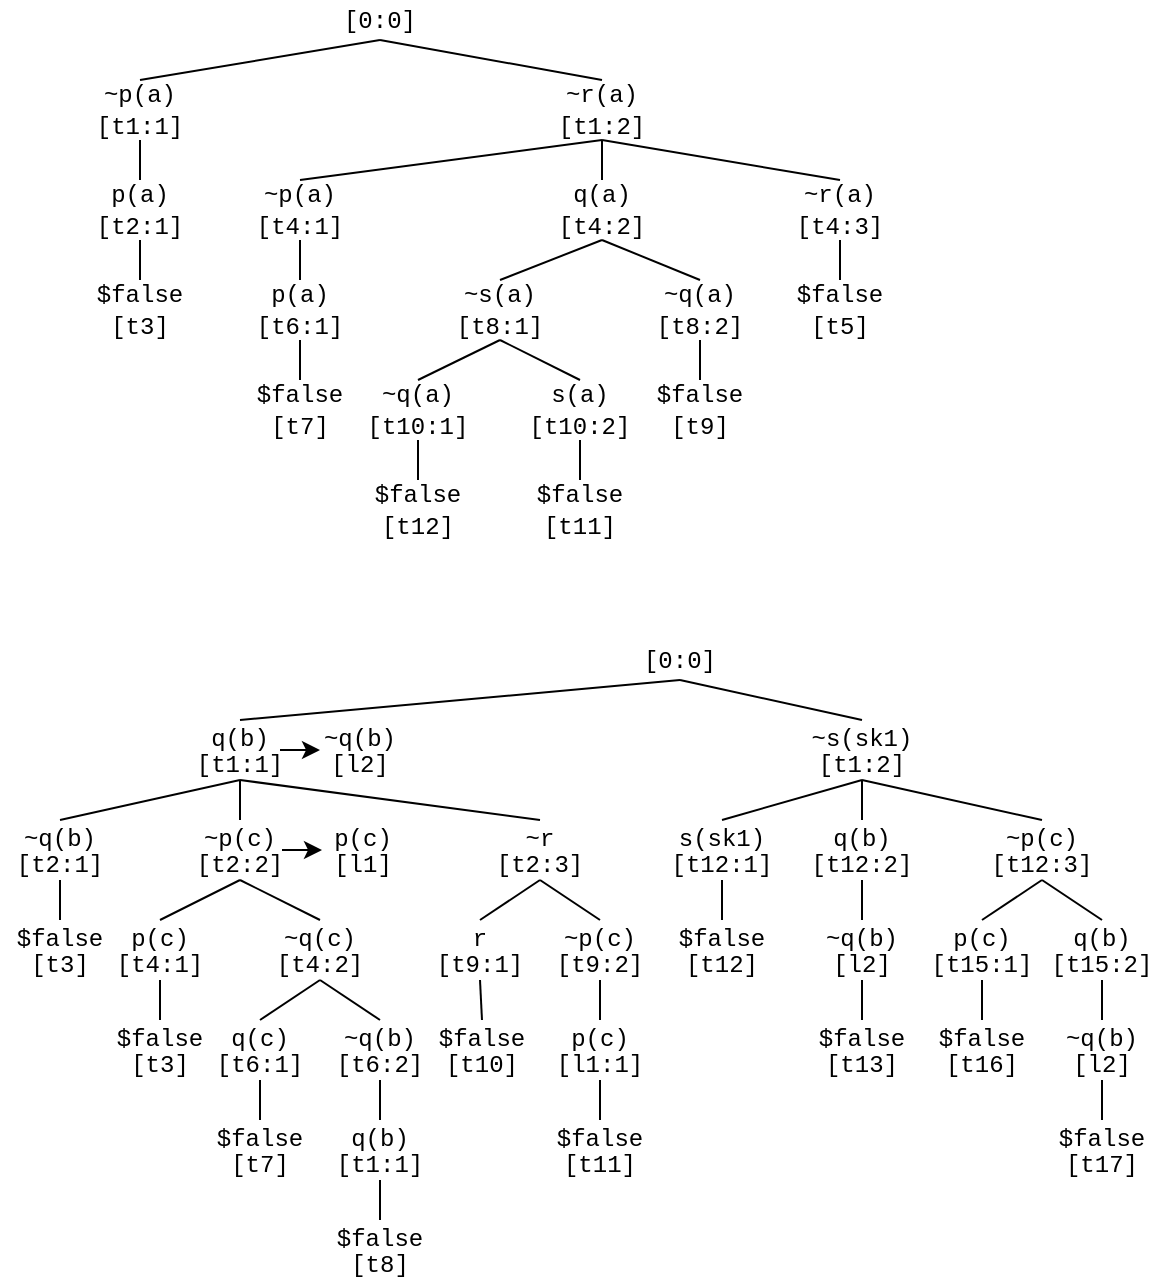 <mxfile version="27.0.2">
  <diagram name="Page-1" id="yqgs_W5QPoelq7Req3Q3">
    <mxGraphModel dx="615" dy="537" grid="1" gridSize="10" guides="1" tooltips="1" connect="1" arrows="1" fold="1" page="1" pageScale="1" pageWidth="850" pageHeight="1100" math="0" shadow="0">
      <root>
        <mxCell id="0" />
        <mxCell id="1" parent="0" />
        <mxCell id="D2OJPv8ee3uac_t6adjC-1" value="&lt;font face=&quot;Courier New&quot;&gt;~p(a)&lt;/font&gt;&lt;div&gt;&lt;span style=&quot;font-family: &amp;quot;Courier New&amp;quot;; background-color: transparent; color: light-dark(rgb(0, 0, 0), rgb(255, 255, 255));&quot;&gt;[t1:1]&lt;/span&gt;&lt;/div&gt;" style="text;strokeColor=none;align=center;fillColor=none;html=1;verticalAlign=middle;whiteSpace=wrap;rounded=0;" parent="1" vertex="1">
          <mxGeometry x="80" y="80" width="60" height="30" as="geometry" />
        </mxCell>
        <mxCell id="D2OJPv8ee3uac_t6adjC-2" value="&lt;font face=&quot;Courier New&quot;&gt;$false&lt;/font&gt;&lt;br&gt;&lt;div&gt;&lt;span style=&quot;font-family: &amp;quot;Courier New&amp;quot;; background-color: transparent; color: light-dark(rgb(0, 0, 0), rgb(255, 255, 255));&quot;&gt;[t3]&lt;/span&gt;&lt;/div&gt;" style="text;strokeColor=none;align=center;fillColor=none;html=1;verticalAlign=middle;whiteSpace=wrap;rounded=0;" parent="1" vertex="1">
          <mxGeometry x="80" y="180" width="60" height="30" as="geometry" />
        </mxCell>
        <mxCell id="D2OJPv8ee3uac_t6adjC-3" value="&lt;font face=&quot;Courier New&quot;&gt;~p(a)&lt;/font&gt;&lt;div&gt;&lt;span style=&quot;font-family: &amp;quot;Courier New&amp;quot;; background-color: transparent; color: light-dark(rgb(0, 0, 0), rgb(255, 255, 255));&quot;&gt;[t4:1]&lt;/span&gt;&lt;/div&gt;" style="text;strokeColor=none;align=center;fillColor=none;html=1;verticalAlign=middle;whiteSpace=wrap;rounded=0;" parent="1" vertex="1">
          <mxGeometry x="160" y="130" width="60" height="30" as="geometry" />
        </mxCell>
        <mxCell id="D2OJPv8ee3uac_t6adjC-4" value="&lt;font face=&quot;Courier New&quot;&gt;p(a)&lt;/font&gt;&lt;div&gt;&lt;span style=&quot;font-family: &amp;quot;Courier New&amp;quot;; background-color: transparent; color: light-dark(rgb(0, 0, 0), rgb(255, 255, 255));&quot;&gt;[t2:1]&lt;/span&gt;&lt;/div&gt;" style="text;strokeColor=none;align=center;fillColor=none;html=1;verticalAlign=middle;whiteSpace=wrap;rounded=0;" parent="1" vertex="1">
          <mxGeometry x="80" y="130" width="60" height="30" as="geometry" />
        </mxCell>
        <mxCell id="D2OJPv8ee3uac_t6adjC-8" value="" style="endArrow=none;html=1;rounded=0;entryX=0.5;entryY=1;entryDx=0;entryDy=0;exitX=0.5;exitY=0;exitDx=0;exitDy=0;" parent="1" source="D2OJPv8ee3uac_t6adjC-2" target="D2OJPv8ee3uac_t6adjC-4" edge="1">
          <mxGeometry width="50" height="50" relative="1" as="geometry">
            <mxPoint x="400" y="510" as="sourcePoint" />
            <mxPoint x="450" y="460" as="targetPoint" />
          </mxGeometry>
        </mxCell>
        <mxCell id="D2OJPv8ee3uac_t6adjC-9" value="" style="endArrow=none;html=1;rounded=0;entryX=0.5;entryY=1;entryDx=0;entryDy=0;" parent="1" source="D2OJPv8ee3uac_t6adjC-4" target="D2OJPv8ee3uac_t6adjC-1" edge="1">
          <mxGeometry width="50" height="50" relative="1" as="geometry">
            <mxPoint x="400" y="510" as="sourcePoint" />
            <mxPoint x="450" y="460" as="targetPoint" />
          </mxGeometry>
        </mxCell>
        <mxCell id="D2OJPv8ee3uac_t6adjC-10" value="&lt;font face=&quot;Courier New&quot;&gt;$false&lt;/font&gt;&lt;br&gt;&lt;div&gt;&lt;span style=&quot;font-family: &amp;quot;Courier New&amp;quot;; background-color: transparent; color: light-dark(rgb(0, 0, 0), rgb(255, 255, 255));&quot;&gt;[t7]&lt;/span&gt;&lt;/div&gt;" style="text;strokeColor=none;align=center;fillColor=none;html=1;verticalAlign=middle;whiteSpace=wrap;rounded=0;" parent="1" vertex="1">
          <mxGeometry x="160" y="230" width="60" height="30" as="geometry" />
        </mxCell>
        <mxCell id="D2OJPv8ee3uac_t6adjC-11" value="&lt;font face=&quot;Courier New&quot;&gt;p(a)&lt;/font&gt;&lt;div&gt;&lt;span style=&quot;font-family: &amp;quot;Courier New&amp;quot;; background-color: transparent; color: light-dark(rgb(0, 0, 0), rgb(255, 255, 255));&quot;&gt;[t6:1]&lt;/span&gt;&lt;/div&gt;" style="text;strokeColor=none;align=center;fillColor=none;html=1;verticalAlign=middle;whiteSpace=wrap;rounded=0;" parent="1" vertex="1">
          <mxGeometry x="160" y="180" width="60" height="30" as="geometry" />
        </mxCell>
        <mxCell id="D2OJPv8ee3uac_t6adjC-12" value="" style="endArrow=none;html=1;rounded=0;entryX=0.5;entryY=1;entryDx=0;entryDy=0;exitX=0.5;exitY=0;exitDx=0;exitDy=0;" parent="1" source="D2OJPv8ee3uac_t6adjC-10" target="D2OJPv8ee3uac_t6adjC-11" edge="1">
          <mxGeometry width="50" height="50" relative="1" as="geometry">
            <mxPoint x="480" y="560" as="sourcePoint" />
            <mxPoint x="530" y="510" as="targetPoint" />
          </mxGeometry>
        </mxCell>
        <mxCell id="D2OJPv8ee3uac_t6adjC-14" value="&lt;font face=&quot;Courier New&quot;&gt;$false&lt;/font&gt;&lt;br&gt;&lt;div&gt;&lt;span style=&quot;font-family: &amp;quot;Courier New&amp;quot;; background-color: transparent; color: light-dark(rgb(0, 0, 0), rgb(255, 255, 255));&quot;&gt;[t12]&lt;/span&gt;&lt;/div&gt;" style="text;strokeColor=none;align=center;fillColor=none;html=1;verticalAlign=middle;whiteSpace=wrap;rounded=0;" parent="1" vertex="1">
          <mxGeometry x="219" y="280" width="60" height="30" as="geometry" />
        </mxCell>
        <mxCell id="D2OJPv8ee3uac_t6adjC-15" value="&lt;font face=&quot;Courier New&quot;&gt;~q(a)&lt;/font&gt;&lt;div&gt;&lt;span style=&quot;font-family: &amp;quot;Courier New&amp;quot;; background-color: transparent; color: light-dark(rgb(0, 0, 0), rgb(255, 255, 255));&quot;&gt;[t10:1]&lt;/span&gt;&lt;/div&gt;" style="text;strokeColor=none;align=center;fillColor=none;html=1;verticalAlign=middle;whiteSpace=wrap;rounded=0;" parent="1" vertex="1">
          <mxGeometry x="219" y="230" width="60" height="30" as="geometry" />
        </mxCell>
        <mxCell id="D2OJPv8ee3uac_t6adjC-16" value="" style="endArrow=none;html=1;rounded=0;entryX=0.5;entryY=1;entryDx=0;entryDy=0;exitX=0.5;exitY=0;exitDx=0;exitDy=0;" parent="1" source="D2OJPv8ee3uac_t6adjC-14" target="D2OJPv8ee3uac_t6adjC-15" edge="1">
          <mxGeometry width="50" height="50" relative="1" as="geometry">
            <mxPoint x="540" y="610" as="sourcePoint" />
            <mxPoint x="590" y="560" as="targetPoint" />
          </mxGeometry>
        </mxCell>
        <mxCell id="D2OJPv8ee3uac_t6adjC-18" value="&lt;font face=&quot;Courier New&quot;&gt;~s(a)&lt;/font&gt;&lt;div&gt;&lt;span style=&quot;font-family: &amp;quot;Courier New&amp;quot;; background-color: transparent; color: light-dark(rgb(0, 0, 0), rgb(255, 255, 255));&quot;&gt;[t8:1]&lt;/span&gt;&lt;/div&gt;" style="text;strokeColor=none;align=center;fillColor=none;html=1;verticalAlign=middle;whiteSpace=wrap;rounded=0;" parent="1" vertex="1">
          <mxGeometry x="260" y="180" width="60" height="30" as="geometry" />
        </mxCell>
        <mxCell id="D2OJPv8ee3uac_t6adjC-19" value="&lt;font face=&quot;Courier New&quot;&gt;q(a)&lt;/font&gt;&lt;div&gt;&lt;span style=&quot;font-family: &amp;quot;Courier New&amp;quot;; background-color: transparent; color: light-dark(rgb(0, 0, 0), rgb(255, 255, 255));&quot;&gt;[t4:2]&lt;/span&gt;&lt;/div&gt;" style="text;strokeColor=none;align=center;fillColor=none;html=1;verticalAlign=middle;whiteSpace=wrap;rounded=0;" parent="1" vertex="1">
          <mxGeometry x="311" y="130" width="60" height="30" as="geometry" />
        </mxCell>
        <mxCell id="D2OJPv8ee3uac_t6adjC-20" value="&lt;font face=&quot;Courier New&quot;&gt;~q(a)&lt;/font&gt;&lt;div&gt;&lt;span style=&quot;font-family: &amp;quot;Courier New&amp;quot;; background-color: transparent; color: light-dark(rgb(0, 0, 0), rgb(255, 255, 255));&quot;&gt;[t8:2]&lt;/span&gt;&lt;/div&gt;" style="text;strokeColor=none;align=center;fillColor=none;html=1;verticalAlign=middle;whiteSpace=wrap;rounded=0;" parent="1" vertex="1">
          <mxGeometry x="360" y="180" width="60" height="30" as="geometry" />
        </mxCell>
        <mxCell id="D2OJPv8ee3uac_t6adjC-21" value="" style="endArrow=none;html=1;rounded=0;entryX=0.5;entryY=1;entryDx=0;entryDy=0;" parent="1" source="D2OJPv8ee3uac_t6adjC-11" target="D2OJPv8ee3uac_t6adjC-3" edge="1">
          <mxGeometry width="50" height="50" relative="1" as="geometry">
            <mxPoint x="380" y="470" as="sourcePoint" />
            <mxPoint x="430" y="420" as="targetPoint" />
          </mxGeometry>
        </mxCell>
        <mxCell id="D2OJPv8ee3uac_t6adjC-22" value="" style="endArrow=none;html=1;rounded=0;exitX=0.5;exitY=0;exitDx=0;exitDy=0;entryX=0.5;entryY=1;entryDx=0;entryDy=0;" parent="1" source="D2OJPv8ee3uac_t6adjC-15" target="D2OJPv8ee3uac_t6adjC-18" edge="1">
          <mxGeometry width="50" height="50" relative="1" as="geometry">
            <mxPoint x="340" y="470" as="sourcePoint" />
            <mxPoint x="390" y="420" as="targetPoint" />
          </mxGeometry>
        </mxCell>
        <mxCell id="D2OJPv8ee3uac_t6adjC-24" value="" style="endArrow=none;html=1;rounded=0;entryX=0.5;entryY=1;entryDx=0;entryDy=0;exitX=0.5;exitY=0;exitDx=0;exitDy=0;" parent="1" source="D2OJPv8ee3uac_t6adjC-25" target="D2OJPv8ee3uac_t6adjC-18" edge="1">
          <mxGeometry width="50" height="50" relative="1" as="geometry">
            <mxPoint x="340" y="470" as="sourcePoint" />
            <mxPoint x="390" y="420" as="targetPoint" />
          </mxGeometry>
        </mxCell>
        <mxCell id="D2OJPv8ee3uac_t6adjC-25" value="&lt;font face=&quot;Courier New&quot;&gt;s(a)&lt;/font&gt;&lt;div&gt;&lt;span style=&quot;font-family: &amp;quot;Courier New&amp;quot;; background-color: transparent; color: light-dark(rgb(0, 0, 0), rgb(255, 255, 255));&quot;&gt;[t10:2]&lt;/span&gt;&lt;/div&gt;" style="text;strokeColor=none;align=center;fillColor=none;html=1;verticalAlign=middle;whiteSpace=wrap;rounded=0;" parent="1" vertex="1">
          <mxGeometry x="300" y="230" width="60" height="30" as="geometry" />
        </mxCell>
        <mxCell id="D2OJPv8ee3uac_t6adjC-32" value="&lt;font face=&quot;Courier New&quot;&gt;$false&lt;/font&gt;&lt;br&gt;&lt;div&gt;&lt;span style=&quot;font-family: &amp;quot;Courier New&amp;quot;; background-color: transparent; color: light-dark(rgb(0, 0, 0), rgb(255, 255, 255));&quot;&gt;[t11]&lt;/span&gt;&lt;/div&gt;" style="text;strokeColor=none;align=center;fillColor=none;html=1;verticalAlign=middle;whiteSpace=wrap;rounded=0;" parent="1" vertex="1">
          <mxGeometry x="300" y="280" width="60" height="30" as="geometry" />
        </mxCell>
        <mxCell id="D2OJPv8ee3uac_t6adjC-33" value="" style="endArrow=none;html=1;rounded=0;entryX=0.5;entryY=1;entryDx=0;entryDy=0;exitX=0.5;exitY=0;exitDx=0;exitDy=0;" parent="1" source="D2OJPv8ee3uac_t6adjC-32" edge="1">
          <mxGeometry width="50" height="50" relative="1" as="geometry">
            <mxPoint x="621" y="610" as="sourcePoint" />
            <mxPoint x="330" y="260" as="targetPoint" />
          </mxGeometry>
        </mxCell>
        <mxCell id="D2OJPv8ee3uac_t6adjC-34" value="" style="endArrow=none;html=1;rounded=0;entryX=0.5;entryY=1;entryDx=0;entryDy=0;exitX=0.5;exitY=0;exitDx=0;exitDy=0;" parent="1" source="D2OJPv8ee3uac_t6adjC-18" target="D2OJPv8ee3uac_t6adjC-19" edge="1">
          <mxGeometry width="50" height="50" relative="1" as="geometry">
            <mxPoint x="351" y="470" as="sourcePoint" />
            <mxPoint x="401" y="420" as="targetPoint" />
          </mxGeometry>
        </mxCell>
        <mxCell id="D2OJPv8ee3uac_t6adjC-35" value="" style="endArrow=none;html=1;rounded=0;exitX=0.5;exitY=0;exitDx=0;exitDy=0;" parent="1" source="D2OJPv8ee3uac_t6adjC-20" edge="1">
          <mxGeometry width="50" height="50" relative="1" as="geometry">
            <mxPoint x="351" y="470" as="sourcePoint" />
            <mxPoint x="341" y="160" as="targetPoint" />
          </mxGeometry>
        </mxCell>
        <mxCell id="D2OJPv8ee3uac_t6adjC-36" value="&lt;font face=&quot;Courier New&quot;&gt;~r(a)&lt;/font&gt;&lt;div&gt;&lt;span style=&quot;font-family: &amp;quot;Courier New&amp;quot;; background-color: transparent; color: light-dark(rgb(0, 0, 0), rgb(255, 255, 255));&quot;&gt;[t1:2]&lt;/span&gt;&lt;/div&gt;" style="text;strokeColor=none;align=center;fillColor=none;html=1;verticalAlign=middle;whiteSpace=wrap;rounded=0;" parent="1" vertex="1">
          <mxGeometry x="311" y="80" width="60" height="30" as="geometry" />
        </mxCell>
        <mxCell id="D2OJPv8ee3uac_t6adjC-37" value="" style="endArrow=none;html=1;rounded=0;entryX=0.5;entryY=1;entryDx=0;entryDy=0;exitX=0.5;exitY=0;exitDx=0;exitDy=0;" parent="1" source="D2OJPv8ee3uac_t6adjC-3" target="D2OJPv8ee3uac_t6adjC-36" edge="1">
          <mxGeometry width="50" height="50" relative="1" as="geometry">
            <mxPoint x="400" y="310" as="sourcePoint" />
            <mxPoint x="450" y="260" as="targetPoint" />
          </mxGeometry>
        </mxCell>
        <mxCell id="D2OJPv8ee3uac_t6adjC-38" value="" style="endArrow=none;html=1;rounded=0;entryX=0.5;entryY=1;entryDx=0;entryDy=0;" parent="1" source="D2OJPv8ee3uac_t6adjC-19" target="D2OJPv8ee3uac_t6adjC-36" edge="1">
          <mxGeometry width="50" height="50" relative="1" as="geometry">
            <mxPoint x="390" y="310" as="sourcePoint" />
            <mxPoint x="440" y="260" as="targetPoint" />
          </mxGeometry>
        </mxCell>
        <mxCell id="D2OJPv8ee3uac_t6adjC-39" value="&lt;font face=&quot;Courier New&quot;&gt;~r(a)&lt;/font&gt;&lt;div&gt;&lt;span style=&quot;font-family: &amp;quot;Courier New&amp;quot;; background-color: transparent; color: light-dark(rgb(0, 0, 0), rgb(255, 255, 255));&quot;&gt;[t4:3]&lt;/span&gt;&lt;/div&gt;" style="text;strokeColor=none;align=center;fillColor=none;html=1;verticalAlign=middle;whiteSpace=wrap;rounded=0;" parent="1" vertex="1">
          <mxGeometry x="430" y="130" width="60" height="30" as="geometry" />
        </mxCell>
        <mxCell id="D2OJPv8ee3uac_t6adjC-40" value="&lt;font face=&quot;Courier New&quot;&gt;$false&lt;/font&gt;&lt;br&gt;&lt;div&gt;&lt;span style=&quot;font-family: &amp;quot;Courier New&amp;quot;; background-color: transparent; color: light-dark(rgb(0, 0, 0), rgb(255, 255, 255));&quot;&gt;[t5]&lt;/span&gt;&lt;/div&gt;" style="text;strokeColor=none;align=center;fillColor=none;html=1;verticalAlign=middle;whiteSpace=wrap;rounded=0;" parent="1" vertex="1">
          <mxGeometry x="430" y="180" width="60" height="30" as="geometry" />
        </mxCell>
        <mxCell id="D2OJPv8ee3uac_t6adjC-41" value="" style="endArrow=none;html=1;rounded=0;entryX=0.5;entryY=1;entryDx=0;entryDy=0;exitX=0.5;exitY=0;exitDx=0;exitDy=0;" parent="1" source="D2OJPv8ee3uac_t6adjC-40" edge="1">
          <mxGeometry width="50" height="50" relative="1" as="geometry">
            <mxPoint x="751" y="510" as="sourcePoint" />
            <mxPoint x="460" y="160" as="targetPoint" />
          </mxGeometry>
        </mxCell>
        <mxCell id="D2OJPv8ee3uac_t6adjC-42" value="" style="endArrow=none;html=1;rounded=0;entryX=0.5;entryY=1;entryDx=0;entryDy=0;exitX=0.5;exitY=0;exitDx=0;exitDy=0;" parent="1" source="D2OJPv8ee3uac_t6adjC-39" target="D2OJPv8ee3uac_t6adjC-36" edge="1">
          <mxGeometry width="50" height="50" relative="1" as="geometry">
            <mxPoint x="460" y="120" as="sourcePoint" />
            <mxPoint x="440" y="260" as="targetPoint" />
          </mxGeometry>
        </mxCell>
        <mxCell id="D2OJPv8ee3uac_t6adjC-44" value="&lt;span style=&quot;background-color: transparent; color: light-dark(rgb(0, 0, 0), rgb(255, 255, 255)); font-family: &amp;quot;Courier New&amp;quot;;&quot;&gt;[0:0]&lt;/span&gt;" style="text;strokeColor=none;align=center;fillColor=none;html=1;verticalAlign=middle;whiteSpace=wrap;rounded=0;" parent="1" vertex="1">
          <mxGeometry x="200" y="40" width="60" height="20" as="geometry" />
        </mxCell>
        <mxCell id="D2OJPv8ee3uac_t6adjC-45" value="" style="endArrow=none;html=1;rounded=0;entryX=0.5;entryY=1;entryDx=0;entryDy=0;exitX=0.5;exitY=0;exitDx=0;exitDy=0;" parent="1" source="D2OJPv8ee3uac_t6adjC-36" target="D2OJPv8ee3uac_t6adjC-44" edge="1">
          <mxGeometry width="50" height="50" relative="1" as="geometry">
            <mxPoint x="400" y="310" as="sourcePoint" />
            <mxPoint x="450" y="260" as="targetPoint" />
          </mxGeometry>
        </mxCell>
        <mxCell id="D2OJPv8ee3uac_t6adjC-46" value="" style="endArrow=none;html=1;rounded=0;exitX=0.5;exitY=0;exitDx=0;exitDy=0;entryX=0.5;entryY=1;entryDx=0;entryDy=0;" parent="1" source="D2OJPv8ee3uac_t6adjC-1" target="D2OJPv8ee3uac_t6adjC-44" edge="1">
          <mxGeometry width="50" height="50" relative="1" as="geometry">
            <mxPoint x="400" y="310" as="sourcePoint" />
            <mxPoint x="220" y="80" as="targetPoint" />
          </mxGeometry>
        </mxCell>
        <mxCell id="QW8QzI5UQnwRoMwFTmDs-1" value="&lt;font face=&quot;Courier New&quot;&gt;$false&lt;/font&gt;&lt;br&gt;&lt;div&gt;&lt;span style=&quot;font-family: &amp;quot;Courier New&amp;quot;; background-color: transparent; color: light-dark(rgb(0, 0, 0), rgb(255, 255, 255));&quot;&gt;[t9]&lt;/span&gt;&lt;/div&gt;" style="text;strokeColor=none;align=center;fillColor=none;html=1;verticalAlign=middle;whiteSpace=wrap;rounded=0;" parent="1" vertex="1">
          <mxGeometry x="360" y="230" width="60" height="30" as="geometry" />
        </mxCell>
        <mxCell id="QW8QzI5UQnwRoMwFTmDs-2" value="" style="endArrow=none;html=1;rounded=0;entryX=0.5;entryY=1;entryDx=0;entryDy=0;exitX=0.5;exitY=0;exitDx=0;exitDy=0;" parent="1" source="QW8QzI5UQnwRoMwFTmDs-1" edge="1">
          <mxGeometry width="50" height="50" relative="1" as="geometry">
            <mxPoint x="681" y="560" as="sourcePoint" />
            <mxPoint x="390" y="210" as="targetPoint" />
          </mxGeometry>
        </mxCell>
        <mxCell id="_AobSJzkWbKVCBCX7303-1" value="&lt;span style=&quot;background-color: transparent; color: light-dark(rgb(0, 0, 0), rgb(255, 255, 255)); font-family: &amp;quot;Courier New&amp;quot;;&quot;&gt;[0:0]&lt;/span&gt;" style="text;strokeColor=none;align=center;fillColor=none;html=1;verticalAlign=middle;whiteSpace=wrap;rounded=0;" vertex="1" parent="1">
          <mxGeometry x="350" y="360" width="60" height="20" as="geometry" />
        </mxCell>
        <mxCell id="_AobSJzkWbKVCBCX7303-2" value="" style="endArrow=none;html=1;rounded=0;entryX=0.5;entryY=1;entryDx=0;entryDy=0;exitX=0.5;exitY=0;exitDx=0;exitDy=0;" edge="1" parent="1" target="_AobSJzkWbKVCBCX7303-1" source="_AobSJzkWbKVCBCX7303-39">
          <mxGeometry width="50" height="50" relative="1" as="geometry">
            <mxPoint x="482" y="400" as="sourcePoint" />
            <mxPoint x="371" y="380" as="targetPoint" />
          </mxGeometry>
        </mxCell>
        <mxCell id="_AobSJzkWbKVCBCX7303-3" value="" style="endArrow=none;html=1;rounded=0;exitX=0.5;exitY=0;exitDx=0;exitDy=0;entryX=0.5;entryY=1;entryDx=0;entryDy=0;" edge="1" parent="1" target="_AobSJzkWbKVCBCX7303-1" source="_AobSJzkWbKVCBCX7303-4">
          <mxGeometry width="50" height="50" relative="1" as="geometry">
            <mxPoint x="260" y="400" as="sourcePoint" />
            <mxPoint x="370" y="400" as="targetPoint" />
          </mxGeometry>
        </mxCell>
        <mxCell id="_AobSJzkWbKVCBCX7303-4" value="&lt;div style=&quot;line-height: 100%;&quot;&gt;&lt;font face=&quot;Courier New&quot;&gt;q(b)&lt;/font&gt;&lt;div&gt;&lt;div&gt;&lt;span style=&quot;font-family: &amp;quot;Courier New&amp;quot;; background-color: transparent; color: light-dark(rgb(0, 0, 0), rgb(255, 255, 255));&quot;&gt;[t1:1]&lt;/span&gt;&lt;/div&gt;&lt;/div&gt;&lt;/div&gt;" style="text;strokeColor=none;align=center;fillColor=none;html=1;verticalAlign=middle;whiteSpace=wrap;rounded=0;" vertex="1" parent="1">
          <mxGeometry x="130" y="400" width="60" height="30" as="geometry" />
        </mxCell>
        <mxCell id="_AobSJzkWbKVCBCX7303-5" value="&lt;div style=&quot;line-height: 100%;&quot;&gt;&lt;font face=&quot;Courier New&quot;&gt;$false&lt;/font&gt;&lt;br&gt;&lt;div&gt;&lt;span style=&quot;font-family: &amp;quot;Courier New&amp;quot;; background-color: transparent; color: light-dark(rgb(0, 0, 0), rgb(255, 255, 255));&quot;&gt;[t3]&lt;/span&gt;&lt;/div&gt;&lt;/div&gt;" style="text;strokeColor=none;align=center;fillColor=none;html=1;verticalAlign=middle;whiteSpace=wrap;rounded=0;" vertex="1" parent="1">
          <mxGeometry x="40" y="500" width="60" height="30" as="geometry" />
        </mxCell>
        <mxCell id="_AobSJzkWbKVCBCX7303-6" value="&lt;div style=&quot;line-height: 100%;&quot;&gt;&lt;font face=&quot;Courier New&quot;&gt;~q(b)&lt;/font&gt;&lt;br&gt;&lt;div&gt;&lt;span style=&quot;font-family: &amp;quot;Courier New&amp;quot;; background-color: transparent; color: light-dark(rgb(0, 0, 0), rgb(255, 255, 255));&quot;&gt;[t2:1]&lt;/span&gt;&lt;/div&gt;&lt;/div&gt;" style="text;strokeColor=none;align=center;fillColor=none;html=1;verticalAlign=middle;whiteSpace=wrap;rounded=0;" vertex="1" parent="1">
          <mxGeometry x="40" y="450" width="60" height="30" as="geometry" />
        </mxCell>
        <mxCell id="_AobSJzkWbKVCBCX7303-7" value="" style="endArrow=none;html=1;rounded=0;entryX=0.5;entryY=1;entryDx=0;entryDy=0;exitX=0.5;exitY=0;exitDx=0;exitDy=0;" edge="1" parent="1" source="_AobSJzkWbKVCBCX7303-5" target="_AobSJzkWbKVCBCX7303-6">
          <mxGeometry width="50" height="50" relative="1" as="geometry">
            <mxPoint x="360" y="830" as="sourcePoint" />
            <mxPoint x="410" y="780" as="targetPoint" />
          </mxGeometry>
        </mxCell>
        <mxCell id="_AobSJzkWbKVCBCX7303-8" value="" style="endArrow=none;html=1;rounded=0;entryX=0.5;entryY=1;entryDx=0;entryDy=0;exitX=0.5;exitY=0;exitDx=0;exitDy=0;" edge="1" parent="1" source="_AobSJzkWbKVCBCX7303-6" target="_AobSJzkWbKVCBCX7303-4">
          <mxGeometry width="50" height="50" relative="1" as="geometry">
            <mxPoint x="360" y="830" as="sourcePoint" />
            <mxPoint x="410" y="780" as="targetPoint" />
          </mxGeometry>
        </mxCell>
        <mxCell id="_AobSJzkWbKVCBCX7303-9" value="&lt;div style=&quot;line-height: 100%;&quot;&gt;&lt;font face=&quot;Courier New&quot;&gt;~p(c)&lt;/font&gt;&lt;br&gt;&lt;div&gt;&lt;span style=&quot;font-family: &amp;quot;Courier New&amp;quot;; background-color: transparent; color: light-dark(rgb(0, 0, 0), rgb(255, 255, 255));&quot;&gt;[t2:2]&lt;/span&gt;&lt;/div&gt;&lt;/div&gt;" style="text;strokeColor=none;align=center;fillColor=none;html=1;verticalAlign=middle;whiteSpace=wrap;rounded=0;" vertex="1" parent="1">
          <mxGeometry x="130" y="450" width="60" height="30" as="geometry" />
        </mxCell>
        <mxCell id="_AobSJzkWbKVCBCX7303-10" value="" style="endArrow=none;html=1;rounded=0;entryX=0.5;entryY=1;entryDx=0;entryDy=0;exitX=0.5;exitY=0;exitDx=0;exitDy=0;" edge="1" parent="1" source="_AobSJzkWbKVCBCX7303-9" target="_AobSJzkWbKVCBCX7303-4">
          <mxGeometry width="50" height="50" relative="1" as="geometry">
            <mxPoint x="400" y="470" as="sourcePoint" />
            <mxPoint x="450" y="420" as="targetPoint" />
          </mxGeometry>
        </mxCell>
        <mxCell id="_AobSJzkWbKVCBCX7303-11" value="&lt;div style=&quot;line-height: 100%;&quot;&gt;&lt;div&gt;&lt;span style=&quot;font-family: &amp;quot;Courier New&amp;quot;; background-color: transparent; color: light-dark(rgb(0, 0, 0), rgb(255, 255, 255));&quot;&gt;p(c)&lt;/span&gt;&lt;/div&gt;&lt;div&gt;&lt;span style=&quot;font-family: &amp;quot;Courier New&amp;quot;; background-color: transparent; color: light-dark(rgb(0, 0, 0), rgb(255, 255, 255));&quot;&gt;[t4:1]&lt;/span&gt;&lt;/div&gt;&lt;/div&gt;" style="text;strokeColor=none;align=center;fillColor=none;html=1;verticalAlign=middle;whiteSpace=wrap;rounded=0;" vertex="1" parent="1">
          <mxGeometry x="90" y="500" width="60" height="30" as="geometry" />
        </mxCell>
        <mxCell id="_AobSJzkWbKVCBCX7303-12" value="&lt;div style=&quot;line-height: 100%;&quot;&gt;&lt;font face=&quot;Courier New&quot;&gt;$false&lt;/font&gt;&lt;br&gt;&lt;div&gt;&lt;span style=&quot;font-family: &amp;quot;Courier New&amp;quot;; background-color: transparent; color: light-dark(rgb(0, 0, 0), rgb(255, 255, 255));&quot;&gt;[t3]&lt;/span&gt;&lt;/div&gt;&lt;/div&gt;" style="text;strokeColor=none;align=center;fillColor=none;html=1;verticalAlign=middle;whiteSpace=wrap;rounded=0;" vertex="1" parent="1">
          <mxGeometry x="90" y="550" width="60" height="30" as="geometry" />
        </mxCell>
        <mxCell id="_AobSJzkWbKVCBCX7303-13" value="" style="endArrow=none;html=1;rounded=0;entryX=0.5;entryY=1;entryDx=0;entryDy=0;exitX=0.5;exitY=0;exitDx=0;exitDy=0;" edge="1" parent="1" source="_AobSJzkWbKVCBCX7303-12" target="_AobSJzkWbKVCBCX7303-11">
          <mxGeometry width="50" height="50" relative="1" as="geometry">
            <mxPoint x="410" y="880" as="sourcePoint" />
            <mxPoint x="120" y="530" as="targetPoint" />
          </mxGeometry>
        </mxCell>
        <mxCell id="_AobSJzkWbKVCBCX7303-14" value="" style="endArrow=none;html=1;rounded=0;exitX=0.5;exitY=0;exitDx=0;exitDy=0;entryX=0.5;entryY=1;entryDx=0;entryDy=0;" edge="1" parent="1" source="_AobSJzkWbKVCBCX7303-11" target="_AobSJzkWbKVCBCX7303-9">
          <mxGeometry width="50" height="50" relative="1" as="geometry">
            <mxPoint x="400" y="470" as="sourcePoint" />
            <mxPoint x="450" y="420" as="targetPoint" />
          </mxGeometry>
        </mxCell>
        <mxCell id="_AobSJzkWbKVCBCX7303-15" value="&lt;div style=&quot;line-height: 100%;&quot;&gt;&lt;font face=&quot;Courier New&quot;&gt;~q(c)&lt;/font&gt;&lt;br&gt;&lt;div&gt;&lt;span style=&quot;font-family: &amp;quot;Courier New&amp;quot;; background-color: transparent; color: light-dark(rgb(0, 0, 0), rgb(255, 255, 255));&quot;&gt;[t4:2]&lt;/span&gt;&lt;/div&gt;&lt;/div&gt;" style="text;strokeColor=none;align=center;fillColor=none;html=1;verticalAlign=middle;whiteSpace=wrap;rounded=0;" vertex="1" parent="1">
          <mxGeometry x="170" y="500" width="60" height="30" as="geometry" />
        </mxCell>
        <mxCell id="_AobSJzkWbKVCBCX7303-16" value="" style="endArrow=none;html=1;rounded=0;exitX=0.5;exitY=0;exitDx=0;exitDy=0;entryX=0.5;entryY=1;entryDx=0;entryDy=0;" edge="1" parent="1" source="_AobSJzkWbKVCBCX7303-15" target="_AobSJzkWbKVCBCX7303-9">
          <mxGeometry width="50" height="50" relative="1" as="geometry">
            <mxPoint x="400" y="470" as="sourcePoint" />
            <mxPoint x="450" y="420" as="targetPoint" />
          </mxGeometry>
        </mxCell>
        <mxCell id="_AobSJzkWbKVCBCX7303-17" value="&lt;div style=&quot;line-height: 100%;&quot;&gt;&lt;font face=&quot;Courier New&quot;&gt;q(c)&lt;/font&gt;&lt;br&gt;&lt;div&gt;&lt;span style=&quot;font-family: &amp;quot;Courier New&amp;quot;; background-color: transparent; color: light-dark(rgb(0, 0, 0), rgb(255, 255, 255));&quot;&gt;[t6:1]&lt;/span&gt;&lt;/div&gt;&lt;/div&gt;" style="text;strokeColor=none;align=center;fillColor=none;html=1;verticalAlign=middle;whiteSpace=wrap;rounded=0;" vertex="1" parent="1">
          <mxGeometry x="140" y="550" width="60" height="30" as="geometry" />
        </mxCell>
        <mxCell id="_AobSJzkWbKVCBCX7303-18" value="" style="endArrow=none;html=1;rounded=0;exitX=0.5;exitY=0;exitDx=0;exitDy=0;entryX=0.5;entryY=1;entryDx=0;entryDy=0;" edge="1" parent="1" source="_AobSJzkWbKVCBCX7303-17" target="_AobSJzkWbKVCBCX7303-15">
          <mxGeometry width="50" height="50" relative="1" as="geometry">
            <mxPoint x="160" y="550" as="sourcePoint" />
            <mxPoint x="420" y="420" as="targetPoint" />
          </mxGeometry>
        </mxCell>
        <mxCell id="_AobSJzkWbKVCBCX7303-20" value="" style="endArrow=none;html=1;rounded=0;entryX=0.5;entryY=1;entryDx=0;entryDy=0;exitX=0.5;exitY=0;exitDx=0;exitDy=0;" edge="1" parent="1" source="_AobSJzkWbKVCBCX7303-19" target="_AobSJzkWbKVCBCX7303-15">
          <mxGeometry width="50" height="50" relative="1" as="geometry">
            <mxPoint x="230" y="560" as="sourcePoint" />
            <mxPoint x="420" y="530" as="targetPoint" />
          </mxGeometry>
        </mxCell>
        <mxCell id="_AobSJzkWbKVCBCX7303-21" value="&lt;div style=&quot;line-height: 100%;&quot;&gt;&lt;font face=&quot;Courier New&quot;&gt;$false&lt;/font&gt;&lt;br&gt;&lt;div&gt;&lt;span style=&quot;font-family: &amp;quot;Courier New&amp;quot;; background-color: transparent; color: light-dark(rgb(0, 0, 0), rgb(255, 255, 255));&quot;&gt;[t7]&lt;/span&gt;&lt;/div&gt;&lt;/div&gt;" style="text;strokeColor=none;align=center;fillColor=none;html=1;verticalAlign=middle;whiteSpace=wrap;rounded=0;" vertex="1" parent="1">
          <mxGeometry x="140" y="600" width="60" height="30" as="geometry" />
        </mxCell>
        <mxCell id="_AobSJzkWbKVCBCX7303-22" value="" style="endArrow=none;html=1;rounded=0;exitX=0.5;exitY=1;exitDx=0;exitDy=0;entryX=0.5;entryY=0;entryDx=0;entryDy=0;" edge="1" parent="1" source="_AobSJzkWbKVCBCX7303-17" target="_AobSJzkWbKVCBCX7303-21">
          <mxGeometry width="50" height="50" relative="1" as="geometry">
            <mxPoint x="160" y="580" as="sourcePoint" />
            <mxPoint x="160" y="600" as="targetPoint" />
          </mxGeometry>
        </mxCell>
        <mxCell id="_AobSJzkWbKVCBCX7303-24" value="&lt;div style=&quot;line-height: 100%;&quot;&gt;&lt;font face=&quot;Courier New&quot;&gt;$false&lt;/font&gt;&lt;br&gt;&lt;div&gt;&lt;span style=&quot;font-family: &amp;quot;Courier New&amp;quot;; background-color: transparent; color: light-dark(rgb(0, 0, 0), rgb(255, 255, 255));&quot;&gt;[t8]&lt;/span&gt;&lt;/div&gt;&lt;/div&gt;" style="text;strokeColor=none;align=center;fillColor=none;html=1;verticalAlign=middle;whiteSpace=wrap;rounded=0;" vertex="1" parent="1">
          <mxGeometry x="200" y="650" width="60" height="30" as="geometry" />
        </mxCell>
        <mxCell id="_AobSJzkWbKVCBCX7303-26" value="&lt;div style=&quot;line-height: 100%;&quot;&gt;&lt;font face=&quot;Courier New&quot;&gt;~r&lt;/font&gt;&lt;br&gt;&lt;div&gt;&lt;span style=&quot;font-family: &amp;quot;Courier New&amp;quot;; background-color: transparent; color: light-dark(rgb(0, 0, 0), rgb(255, 255, 255));&quot;&gt;[t2:3]&lt;/span&gt;&lt;/div&gt;&lt;/div&gt;" style="text;strokeColor=none;align=center;fillColor=none;html=1;verticalAlign=middle;whiteSpace=wrap;rounded=0;" vertex="1" parent="1">
          <mxGeometry x="280" y="450" width="60" height="30" as="geometry" />
        </mxCell>
        <mxCell id="_AobSJzkWbKVCBCX7303-27" value="" style="endArrow=none;html=1;rounded=0;exitX=0.5;exitY=0;exitDx=0;exitDy=0;entryX=0.5;entryY=1;entryDx=0;entryDy=0;" edge="1" parent="1" target="_AobSJzkWbKVCBCX7303-26" source="_AobSJzkWbKVCBCX7303-31">
          <mxGeometry width="50" height="50" relative="1" as="geometry">
            <mxPoint x="260" y="500" as="sourcePoint" />
            <mxPoint x="580" y="420" as="targetPoint" />
          </mxGeometry>
        </mxCell>
        <mxCell id="_AobSJzkWbKVCBCX7303-28" value="&lt;div style=&quot;line-height: 100%;&quot;&gt;&lt;font face=&quot;Courier New&quot;&gt;~p(c)&lt;/font&gt;&lt;br&gt;&lt;div&gt;&lt;span style=&quot;font-family: &amp;quot;Courier New&amp;quot;; background-color: transparent; color: light-dark(rgb(0, 0, 0), rgb(255, 255, 255));&quot;&gt;[t9:2]&lt;/span&gt;&lt;/div&gt;&lt;/div&gt;" style="text;strokeColor=none;align=center;fillColor=none;html=1;verticalAlign=middle;whiteSpace=wrap;rounded=0;" vertex="1" parent="1">
          <mxGeometry x="310" y="500" width="60" height="30" as="geometry" />
        </mxCell>
        <mxCell id="_AobSJzkWbKVCBCX7303-29" value="" style="endArrow=none;html=1;rounded=0;exitX=0.5;exitY=0;exitDx=0;exitDy=0;entryX=0.5;entryY=1;entryDx=0;entryDy=0;" edge="1" parent="1" source="_AobSJzkWbKVCBCX7303-28" target="_AobSJzkWbKVCBCX7303-26">
          <mxGeometry width="50" height="50" relative="1" as="geometry">
            <mxPoint x="530" y="470" as="sourcePoint" />
            <mxPoint x="580" y="420" as="targetPoint" />
          </mxGeometry>
        </mxCell>
        <mxCell id="_AobSJzkWbKVCBCX7303-30" value="" style="endArrow=none;html=1;rounded=0;entryX=0.5;entryY=1;entryDx=0;entryDy=0;exitX=0.5;exitY=0;exitDx=0;exitDy=0;" edge="1" parent="1" source="_AobSJzkWbKVCBCX7303-26" target="_AobSJzkWbKVCBCX7303-4">
          <mxGeometry width="50" height="50" relative="1" as="geometry">
            <mxPoint x="250" y="580" as="sourcePoint" />
            <mxPoint x="300" y="530" as="targetPoint" />
          </mxGeometry>
        </mxCell>
        <mxCell id="_AobSJzkWbKVCBCX7303-31" value="&lt;div style=&quot;line-height: 100%;&quot;&gt;&lt;font face=&quot;Courier New&quot;&gt;r&lt;/font&gt;&lt;br&gt;&lt;div&gt;&lt;span style=&quot;font-family: &amp;quot;Courier New&amp;quot;; background-color: transparent; color: light-dark(rgb(0, 0, 0), rgb(255, 255, 255));&quot;&gt;[t9:1]&lt;/span&gt;&lt;/div&gt;&lt;/div&gt;" style="text;strokeColor=none;align=center;fillColor=none;html=1;verticalAlign=middle;whiteSpace=wrap;rounded=0;" vertex="1" parent="1">
          <mxGeometry x="250" y="500" width="60" height="30" as="geometry" />
        </mxCell>
        <mxCell id="_AobSJzkWbKVCBCX7303-32" value="&lt;div style=&quot;line-height: 100%;&quot;&gt;&lt;font face=&quot;Courier New&quot;&gt;$false&lt;/font&gt;&lt;br&gt;&lt;div&gt;&lt;span style=&quot;font-family: &amp;quot;Courier New&amp;quot;; background-color: transparent; color: light-dark(rgb(0, 0, 0), rgb(255, 255, 255));&quot;&gt;[t10]&lt;/span&gt;&lt;/div&gt;&lt;/div&gt;" style="text;strokeColor=none;align=center;fillColor=none;html=1;verticalAlign=middle;whiteSpace=wrap;rounded=0;" vertex="1" parent="1">
          <mxGeometry x="251" y="550" width="60" height="30" as="geometry" />
        </mxCell>
        <mxCell id="_AobSJzkWbKVCBCX7303-33" value="" style="endArrow=none;html=1;rounded=0;entryX=0.5;entryY=1;entryDx=0;entryDy=0;exitX=0.5;exitY=0;exitDx=0;exitDy=0;" edge="1" parent="1" source="_AobSJzkWbKVCBCX7303-32" target="_AobSJzkWbKVCBCX7303-31">
          <mxGeometry width="50" height="50" relative="1" as="geometry">
            <mxPoint x="250" y="580" as="sourcePoint" />
            <mxPoint x="300" y="530" as="targetPoint" />
          </mxGeometry>
        </mxCell>
        <mxCell id="_AobSJzkWbKVCBCX7303-34" value="&lt;div style=&quot;line-height: 100%;&quot;&gt;&lt;span style=&quot;font-family: &amp;quot;Courier New&amp;quot;; background-color: transparent; color: light-dark(rgb(0, 0, 0), rgb(255, 255, 255));&quot;&gt;p(c)&lt;/span&gt;&lt;/div&gt;&lt;div style=&quot;line-height: 100%;&quot;&gt;&lt;span style=&quot;font-family: &amp;quot;Courier New&amp;quot;; background-color: transparent; color: light-dark(rgb(0, 0, 0), rgb(255, 255, 255));&quot;&gt;[l1]&lt;/span&gt;&lt;/div&gt;" style="text;strokeColor=none;align=center;fillColor=none;html=1;verticalAlign=middle;whiteSpace=wrap;rounded=0;spacing=2;" vertex="1" parent="1">
          <mxGeometry x="198.5" y="450" width="45" height="30" as="geometry" />
        </mxCell>
        <mxCell id="_AobSJzkWbKVCBCX7303-35" value="&lt;div style=&quot;line-height: 100%;&quot;&gt;&lt;font face=&quot;Courier New&quot;&gt;p(c)&lt;/font&gt;&lt;div&gt;&lt;font face=&quot;Courier New&quot;&gt;[l1:1]&lt;/font&gt;&lt;/div&gt;&lt;/div&gt;" style="text;strokeColor=none;align=center;fillColor=none;html=1;verticalAlign=middle;whiteSpace=wrap;rounded=0;" vertex="1" parent="1">
          <mxGeometry x="310" y="550" width="60" height="30" as="geometry" />
        </mxCell>
        <mxCell id="_AobSJzkWbKVCBCX7303-36" value="" style="endArrow=none;html=1;rounded=0;entryX=0.5;entryY=1;entryDx=0;entryDy=0;exitX=0.5;exitY=0;exitDx=0;exitDy=0;" edge="1" parent="1" source="_AobSJzkWbKVCBCX7303-35" target="_AobSJzkWbKVCBCX7303-28">
          <mxGeometry width="50" height="50" relative="1" as="geometry">
            <mxPoint x="250" y="580" as="sourcePoint" />
            <mxPoint x="300" y="530" as="targetPoint" />
          </mxGeometry>
        </mxCell>
        <mxCell id="_AobSJzkWbKVCBCX7303-37" value="&lt;div style=&quot;line-height: 100%;&quot;&gt;&lt;font face=&quot;Courier New&quot;&gt;$false&lt;/font&gt;&lt;br&gt;&lt;div&gt;&lt;span style=&quot;font-family: &amp;quot;Courier New&amp;quot;; background-color: transparent; color: light-dark(rgb(0, 0, 0), rgb(255, 255, 255));&quot;&gt;[t11]&lt;/span&gt;&lt;/div&gt;&lt;/div&gt;" style="text;strokeColor=none;align=center;fillColor=none;html=1;verticalAlign=middle;whiteSpace=wrap;rounded=0;" vertex="1" parent="1">
          <mxGeometry x="310" y="600" width="60" height="30" as="geometry" />
        </mxCell>
        <mxCell id="_AobSJzkWbKVCBCX7303-38" value="" style="endArrow=none;html=1;rounded=0;entryX=0.5;entryY=1;entryDx=0;entryDy=0;exitX=0.5;exitY=0;exitDx=0;exitDy=0;" edge="1" parent="1" source="_AobSJzkWbKVCBCX7303-37" target="_AobSJzkWbKVCBCX7303-35">
          <mxGeometry width="50" height="50" relative="1" as="geometry">
            <mxPoint x="250" y="610" as="sourcePoint" />
            <mxPoint x="300" y="560" as="targetPoint" />
          </mxGeometry>
        </mxCell>
        <mxCell id="_AobSJzkWbKVCBCX7303-39" value="&lt;div style=&quot;line-height: 100%;&quot;&gt;&lt;font face=&quot;Courier New&quot;&gt;~s(sk1)&lt;/font&gt;&lt;br&gt;&lt;div&gt;&lt;div&gt;&lt;span style=&quot;font-family: &amp;quot;Courier New&amp;quot;; background-color: transparent; color: light-dark(rgb(0, 0, 0), rgb(255, 255, 255));&quot;&gt;[t1:2]&lt;/span&gt;&lt;/div&gt;&lt;/div&gt;&lt;/div&gt;" style="text;strokeColor=none;align=center;fillColor=none;html=1;verticalAlign=middle;whiteSpace=wrap;rounded=0;" vertex="1" parent="1">
          <mxGeometry x="441" y="400" width="60" height="30" as="geometry" />
        </mxCell>
        <mxCell id="_AobSJzkWbKVCBCX7303-40" value="&lt;div style=&quot;line-height: 100%;&quot;&gt;&lt;span style=&quot;background-color: transparent; color: light-dark(rgb(0, 0, 0), rgb(255, 255, 255)); font-family: &amp;quot;Courier New&amp;quot;;&quot;&gt;~q(b)&lt;/span&gt;&lt;/div&gt;&lt;div style=&quot;line-height: 100%;&quot;&gt;&lt;span style=&quot;font-family: &amp;quot;Courier New&amp;quot;; background-color: transparent; color: light-dark(rgb(0, 0, 0), rgb(255, 255, 255));&quot;&gt;[l2]&lt;/span&gt;&lt;/div&gt;" style="text;strokeColor=none;align=center;fillColor=none;html=1;verticalAlign=middle;whiteSpace=wrap;rounded=0;spacing=2;" vertex="1" parent="1">
          <mxGeometry x="200" y="400" width="40" height="30" as="geometry" />
        </mxCell>
        <mxCell id="_AobSJzkWbKVCBCX7303-41" value="&lt;div style=&quot;line-height: 100%;&quot;&gt;&lt;font face=&quot;Courier New&quot;&gt;s(sk1)&lt;/font&gt;&lt;br&gt;&lt;div&gt;&lt;div&gt;&lt;span style=&quot;font-family: &amp;quot;Courier New&amp;quot;; background-color: transparent; color: light-dark(rgb(0, 0, 0), rgb(255, 255, 255));&quot;&gt;[t12:1]&lt;/span&gt;&lt;/div&gt;&lt;/div&gt;&lt;/div&gt;" style="text;strokeColor=none;align=center;fillColor=none;html=1;verticalAlign=middle;whiteSpace=wrap;rounded=0;" vertex="1" parent="1">
          <mxGeometry x="371" y="450" width="60" height="30" as="geometry" />
        </mxCell>
        <mxCell id="_AobSJzkWbKVCBCX7303-42" value="&lt;div style=&quot;line-height: 100%;&quot;&gt;&lt;font face=&quot;Courier New&quot;&gt;$false&lt;/font&gt;&lt;br&gt;&lt;div&gt;&lt;span style=&quot;font-family: &amp;quot;Courier New&amp;quot;; background-color: transparent; color: light-dark(rgb(0, 0, 0), rgb(255, 255, 255));&quot;&gt;[t12&lt;/span&gt;&lt;span style=&quot;background-color: transparent; color: light-dark(rgb(0, 0, 0), rgb(255, 255, 255)); font-family: &amp;quot;Courier New&amp;quot;;&quot;&gt;]&lt;/span&gt;&lt;/div&gt;&lt;/div&gt;" style="text;strokeColor=none;align=center;fillColor=none;html=1;verticalAlign=middle;whiteSpace=wrap;rounded=0;" vertex="1" parent="1">
          <mxGeometry x="371" y="500" width="60" height="30" as="geometry" />
        </mxCell>
        <mxCell id="_AobSJzkWbKVCBCX7303-43" value="" style="endArrow=none;html=1;rounded=0;entryX=0.5;entryY=1;entryDx=0;entryDy=0;exitX=0.5;exitY=0;exitDx=0;exitDy=0;" edge="1" parent="1" source="_AobSJzkWbKVCBCX7303-41" target="_AobSJzkWbKVCBCX7303-39">
          <mxGeometry width="50" height="50" relative="1" as="geometry">
            <mxPoint x="241" y="510" as="sourcePoint" />
            <mxPoint x="291" y="460" as="targetPoint" />
          </mxGeometry>
        </mxCell>
        <mxCell id="_AobSJzkWbKVCBCX7303-44" value="" style="endArrow=none;html=1;rounded=0;entryX=0.5;entryY=1;entryDx=0;entryDy=0;exitX=0.5;exitY=0;exitDx=0;exitDy=0;" edge="1" parent="1" source="_AobSJzkWbKVCBCX7303-42" target="_AobSJzkWbKVCBCX7303-41">
          <mxGeometry width="50" height="50" relative="1" as="geometry">
            <mxPoint x="241" y="510" as="sourcePoint" />
            <mxPoint x="291" y="460" as="targetPoint" />
          </mxGeometry>
        </mxCell>
        <mxCell id="_AobSJzkWbKVCBCX7303-45" value="&lt;div style=&quot;line-height: 100%;&quot;&gt;&lt;font face=&quot;Courier New&quot;&gt;q(b)&lt;/font&gt;&lt;div&gt;&lt;div&gt;&lt;span style=&quot;font-family: &amp;quot;Courier New&amp;quot;; background-color: transparent; color: light-dark(rgb(0, 0, 0), rgb(255, 255, 255));&quot;&gt;[t12:2]&lt;/span&gt;&lt;/div&gt;&lt;/div&gt;&lt;/div&gt;" style="text;strokeColor=none;align=center;fillColor=none;html=1;verticalAlign=middle;whiteSpace=wrap;rounded=0;" vertex="1" parent="1">
          <mxGeometry x="441" y="450" width="60" height="30" as="geometry" />
        </mxCell>
        <mxCell id="_AobSJzkWbKVCBCX7303-46" value="" style="endArrow=none;html=1;rounded=0;entryX=0.5;entryY=1;entryDx=0;entryDy=0;exitX=0.5;exitY=0;exitDx=0;exitDy=0;" edge="1" parent="1" source="_AobSJzkWbKVCBCX7303-45" target="_AobSJzkWbKVCBCX7303-39">
          <mxGeometry width="50" height="50" relative="1" as="geometry">
            <mxPoint x="291" y="510" as="sourcePoint" />
            <mxPoint x="341" y="460" as="targetPoint" />
          </mxGeometry>
        </mxCell>
        <mxCell id="_AobSJzkWbKVCBCX7303-47" value="&lt;div style=&quot;line-height: 100%;&quot;&gt;&lt;span style=&quot;font-family: &amp;quot;Courier New&amp;quot;; background-color: transparent; color: light-dark(rgb(0, 0, 0), rgb(255, 255, 255));&quot;&gt;~q(b)[l2]&lt;/span&gt;&lt;/div&gt;" style="text;strokeColor=none;align=center;fillColor=none;html=1;verticalAlign=middle;whiteSpace=wrap;rounded=0;spacing=2;" vertex="1" parent="1">
          <mxGeometry x="446" y="500" width="50" height="30" as="geometry" />
        </mxCell>
        <mxCell id="_AobSJzkWbKVCBCX7303-48" value="" style="endArrow=none;html=1;rounded=0;entryX=0.5;entryY=1;entryDx=0;entryDy=0;exitX=0.5;exitY=0;exitDx=0;exitDy=0;" edge="1" parent="1" source="_AobSJzkWbKVCBCX7303-47" target="_AobSJzkWbKVCBCX7303-45">
          <mxGeometry width="50" height="50" relative="1" as="geometry">
            <mxPoint x="291" y="510" as="sourcePoint" />
            <mxPoint x="341" y="460" as="targetPoint" />
          </mxGeometry>
        </mxCell>
        <mxCell id="_AobSJzkWbKVCBCX7303-49" value="&lt;div style=&quot;line-height: 100%;&quot;&gt;&lt;font face=&quot;Courier New&quot;&gt;$false&lt;/font&gt;&lt;br&gt;&lt;div&gt;&lt;span style=&quot;font-family: &amp;quot;Courier New&amp;quot;; background-color: transparent; color: light-dark(rgb(0, 0, 0), rgb(255, 255, 255));&quot;&gt;[t13]&lt;/span&gt;&lt;/div&gt;&lt;/div&gt;" style="text;strokeColor=none;align=center;fillColor=none;html=1;verticalAlign=middle;whiteSpace=wrap;rounded=0;" vertex="1" parent="1">
          <mxGeometry x="441" y="550" width="60" height="30" as="geometry" />
        </mxCell>
        <mxCell id="_AobSJzkWbKVCBCX7303-50" value="" style="endArrow=none;html=1;rounded=0;entryX=0.5;entryY=1;entryDx=0;entryDy=0;exitX=0.5;exitY=0;exitDx=0;exitDy=0;" edge="1" parent="1" source="_AobSJzkWbKVCBCX7303-49" target="_AobSJzkWbKVCBCX7303-47">
          <mxGeometry width="50" height="50" relative="1" as="geometry">
            <mxPoint x="291" y="510" as="sourcePoint" />
            <mxPoint x="341" y="460" as="targetPoint" />
          </mxGeometry>
        </mxCell>
        <mxCell id="_AobSJzkWbKVCBCX7303-51" value="&lt;div style=&quot;line-height: 100%;&quot;&gt;&lt;font face=&quot;Courier New&quot;&gt;~p(c)&lt;/font&gt;&lt;br&gt;&lt;div&gt;&lt;span style=&quot;font-family: &amp;quot;Courier New&amp;quot;; background-color: transparent; color: light-dark(rgb(0, 0, 0), rgb(255, 255, 255));&quot;&gt;[t12:3]&lt;/span&gt;&lt;/div&gt;&lt;/div&gt;" style="text;strokeColor=none;align=center;fillColor=none;html=1;verticalAlign=middle;whiteSpace=wrap;rounded=0;" vertex="1" parent="1">
          <mxGeometry x="531" y="450" width="60" height="30" as="geometry" />
        </mxCell>
        <mxCell id="_AobSJzkWbKVCBCX7303-52" value="" style="endArrow=none;html=1;rounded=0;exitX=0.5;exitY=0;exitDx=0;exitDy=0;entryX=0.5;entryY=1;entryDx=0;entryDy=0;" edge="1" parent="1" source="_AobSJzkWbKVCBCX7303-51" target="_AobSJzkWbKVCBCX7303-39">
          <mxGeometry width="50" height="50" relative="1" as="geometry">
            <mxPoint x="301" y="510" as="sourcePoint" />
            <mxPoint x="481" y="430" as="targetPoint" />
          </mxGeometry>
        </mxCell>
        <mxCell id="_AobSJzkWbKVCBCX7303-53" value="&lt;div style=&quot;line-height: 100%;&quot;&gt;&lt;div&gt;&lt;span style=&quot;font-family: &amp;quot;Courier New&amp;quot;; background-color: transparent; color: light-dark(rgb(0, 0, 0), rgb(255, 255, 255));&quot;&gt;p(c)&lt;/span&gt;&lt;/div&gt;&lt;div&gt;&lt;span style=&quot;font-family: &amp;quot;Courier New&amp;quot;; background-color: transparent; color: light-dark(rgb(0, 0, 0), rgb(255, 255, 255));&quot;&gt;[t15:1]&lt;/span&gt;&lt;/div&gt;&lt;/div&gt;" style="text;strokeColor=none;align=center;fillColor=none;html=1;verticalAlign=middle;whiteSpace=wrap;rounded=0;" vertex="1" parent="1">
          <mxGeometry x="501" y="500" width="60" height="30" as="geometry" />
        </mxCell>
        <mxCell id="_AobSJzkWbKVCBCX7303-54" value="&lt;div style=&quot;line-height: 100%;&quot;&gt;&lt;font face=&quot;Courier New&quot;&gt;q(b)&lt;/font&gt;&lt;div&gt;&lt;div&gt;&lt;span style=&quot;font-family: &amp;quot;Courier New&amp;quot;; background-color: transparent; color: light-dark(rgb(0, 0, 0), rgb(255, 255, 255));&quot;&gt;[t15:2]&lt;/span&gt;&lt;/div&gt;&lt;/div&gt;&lt;/div&gt;" style="text;strokeColor=none;align=center;fillColor=none;html=1;verticalAlign=middle;whiteSpace=wrap;rounded=0;" vertex="1" parent="1">
          <mxGeometry x="561" y="500" width="60" height="30" as="geometry" />
        </mxCell>
        <mxCell id="_AobSJzkWbKVCBCX7303-55" value="" style="endArrow=none;html=1;rounded=0;entryX=0.5;entryY=1;entryDx=0;entryDy=0;exitX=0.5;exitY=0;exitDx=0;exitDy=0;" edge="1" parent="1" source="_AobSJzkWbKVCBCX7303-53" target="_AobSJzkWbKVCBCX7303-51">
          <mxGeometry width="50" height="50" relative="1" as="geometry">
            <mxPoint x="281" y="510" as="sourcePoint" />
            <mxPoint x="331" y="460" as="targetPoint" />
          </mxGeometry>
        </mxCell>
        <mxCell id="_AobSJzkWbKVCBCX7303-56" value="" style="endArrow=none;html=1;rounded=0;entryX=0.5;entryY=1;entryDx=0;entryDy=0;exitX=0.5;exitY=0;exitDx=0;exitDy=0;" edge="1" parent="1" source="_AobSJzkWbKVCBCX7303-54" target="_AobSJzkWbKVCBCX7303-51">
          <mxGeometry width="50" height="50" relative="1" as="geometry">
            <mxPoint x="281" y="510" as="sourcePoint" />
            <mxPoint x="331" y="460" as="targetPoint" />
          </mxGeometry>
        </mxCell>
        <mxCell id="_AobSJzkWbKVCBCX7303-58" value="&lt;div style=&quot;line-height: 100%;&quot;&gt;&lt;font face=&quot;Courier New&quot;&gt;$false&lt;/font&gt;&lt;br&gt;&lt;div&gt;&lt;span style=&quot;font-family: &amp;quot;Courier New&amp;quot;; background-color: transparent; color: light-dark(rgb(0, 0, 0), rgb(255, 255, 255));&quot;&gt;[t16]&lt;/span&gt;&lt;/div&gt;&lt;/div&gt;" style="text;strokeColor=none;align=center;fillColor=none;html=1;verticalAlign=middle;whiteSpace=wrap;rounded=0;" vertex="1" parent="1">
          <mxGeometry x="501" y="550" width="60" height="30" as="geometry" />
        </mxCell>
        <mxCell id="_AobSJzkWbKVCBCX7303-59" value="" style="endArrow=none;html=1;rounded=0;entryX=0.5;entryY=1;entryDx=0;entryDy=0;exitX=0.5;exitY=0;exitDx=0;exitDy=0;" edge="1" parent="1" source="_AobSJzkWbKVCBCX7303-58" target="_AobSJzkWbKVCBCX7303-53">
          <mxGeometry width="50" height="50" relative="1" as="geometry">
            <mxPoint x="331" y="510" as="sourcePoint" />
            <mxPoint x="381" y="460" as="targetPoint" />
          </mxGeometry>
        </mxCell>
        <mxCell id="_AobSJzkWbKVCBCX7303-60" value="&lt;div style=&quot;line-height: 100%;&quot;&gt;&lt;span style=&quot;font-family: &amp;quot;Courier New&amp;quot;; background-color: transparent; color: light-dark(rgb(0, 0, 0), rgb(255, 255, 255));&quot;&gt;~q(b)[l2]&lt;/span&gt;&lt;/div&gt;" style="text;strokeColor=none;align=center;fillColor=none;html=1;verticalAlign=middle;whiteSpace=wrap;rounded=0;spacing=2;" vertex="1" parent="1">
          <mxGeometry x="566" y="550" width="50" height="30" as="geometry" />
        </mxCell>
        <mxCell id="_AobSJzkWbKVCBCX7303-61" value="" style="endArrow=none;html=1;rounded=0;entryX=0.5;entryY=1;entryDx=0;entryDy=0;exitX=0.5;exitY=0;exitDx=0;exitDy=0;" edge="1" parent="1" source="_AobSJzkWbKVCBCX7303-60" target="_AobSJzkWbKVCBCX7303-54">
          <mxGeometry width="50" height="50" relative="1" as="geometry">
            <mxPoint x="331" y="510" as="sourcePoint" />
            <mxPoint x="381" y="460" as="targetPoint" />
          </mxGeometry>
        </mxCell>
        <mxCell id="_AobSJzkWbKVCBCX7303-62" value="&lt;div style=&quot;line-height: 100%;&quot;&gt;&lt;font face=&quot;Courier New&quot;&gt;$false&lt;/font&gt;&lt;br&gt;&lt;div&gt;&lt;span style=&quot;font-family: &amp;quot;Courier New&amp;quot;; background-color: transparent; color: light-dark(rgb(0, 0, 0), rgb(255, 255, 255));&quot;&gt;[t17]&lt;/span&gt;&lt;/div&gt;&lt;/div&gt;" style="text;strokeColor=none;align=center;fillColor=none;html=1;verticalAlign=middle;whiteSpace=wrap;rounded=0;" vertex="1" parent="1">
          <mxGeometry x="561" y="600" width="60" height="30" as="geometry" />
        </mxCell>
        <mxCell id="_AobSJzkWbKVCBCX7303-63" value="" style="endArrow=none;html=1;rounded=0;entryX=0.5;entryY=1;entryDx=0;entryDy=0;exitX=0.5;exitY=0;exitDx=0;exitDy=0;" edge="1" parent="1" source="_AobSJzkWbKVCBCX7303-62" target="_AobSJzkWbKVCBCX7303-60">
          <mxGeometry width="50" height="50" relative="1" as="geometry">
            <mxPoint x="331" y="510" as="sourcePoint" />
            <mxPoint x="381" y="460" as="targetPoint" />
          </mxGeometry>
        </mxCell>
        <mxCell id="_AobSJzkWbKVCBCX7303-65" value="" style="endArrow=classic;html=1;rounded=0;entryX=0;entryY=0.5;entryDx=0;entryDy=0;" edge="1" parent="1" target="_AobSJzkWbKVCBCX7303-40">
          <mxGeometry width="50" height="50" relative="1" as="geometry">
            <mxPoint x="180" y="415" as="sourcePoint" />
            <mxPoint x="380" y="460" as="targetPoint" />
          </mxGeometry>
        </mxCell>
        <mxCell id="_AobSJzkWbKVCBCX7303-66" value="" style="endArrow=classic;html=1;rounded=0;exitX=1;exitY=0.5;exitDx=0;exitDy=0;" edge="1" parent="1">
          <mxGeometry width="50" height="50" relative="1" as="geometry">
            <mxPoint x="181" y="465" as="sourcePoint" />
            <mxPoint x="201" y="465" as="targetPoint" />
          </mxGeometry>
        </mxCell>
        <mxCell id="_AobSJzkWbKVCBCX7303-74" value="&lt;div style=&quot;line-height: 100%;&quot;&gt;&lt;font face=&quot;Courier New&quot;&gt;q(b)&lt;/font&gt;&lt;div&gt;&lt;div&gt;&lt;span style=&quot;font-family: &amp;quot;Courier New&amp;quot;; background-color: transparent; color: light-dark(rgb(0, 0, 0), rgb(255, 255, 255));&quot;&gt;[t1:1]&lt;/span&gt;&lt;/div&gt;&lt;/div&gt;&lt;/div&gt;" style="text;strokeColor=none;align=center;fillColor=none;html=1;verticalAlign=middle;whiteSpace=wrap;rounded=0;" vertex="1" parent="1">
          <mxGeometry x="200" y="600" width="60" height="30" as="geometry" />
        </mxCell>
        <mxCell id="_AobSJzkWbKVCBCX7303-75" value="" style="endArrow=none;html=1;rounded=0;exitX=0.5;exitY=0;exitDx=0;exitDy=0;" edge="1" parent="1" source="_AobSJzkWbKVCBCX7303-24">
          <mxGeometry width="50" height="50" relative="1" as="geometry">
            <mxPoint x="230" y="640" as="sourcePoint" />
            <mxPoint x="230" y="630" as="targetPoint" />
          </mxGeometry>
        </mxCell>
        <mxCell id="_AobSJzkWbKVCBCX7303-80" value="" style="endArrow=none;html=1;rounded=0;entryX=0.5;entryY=0;entryDx=0;entryDy=0;exitX=0.5;exitY=1;exitDx=0;exitDy=0;" edge="1" parent="1" source="_AobSJzkWbKVCBCX7303-19" target="_AobSJzkWbKVCBCX7303-74">
          <mxGeometry width="50" height="50" relative="1" as="geometry">
            <mxPoint x="240" y="520" as="sourcePoint" />
            <mxPoint x="200" y="530" as="targetPoint" />
          </mxGeometry>
        </mxCell>
        <mxCell id="_AobSJzkWbKVCBCX7303-19" value="&lt;div style=&quot;line-height: 100%;&quot;&gt;&lt;font face=&quot;Courier New&quot;&gt;~q(b)&lt;/font&gt;&lt;br&gt;&lt;div&gt;&lt;span style=&quot;font-family: &amp;quot;Courier New&amp;quot;; background-color: transparent; color: light-dark(rgb(0, 0, 0), rgb(255, 255, 255));&quot;&gt;[t6&lt;/span&gt;&lt;span style=&quot;background-color: transparent; color: light-dark(rgb(0, 0, 0), rgb(255, 255, 255)); font-family: &amp;quot;Courier New&amp;quot;;&quot;&gt;:2]&lt;/span&gt;&lt;/div&gt;&lt;/div&gt;" style="text;strokeColor=none;align=center;fillColor=none;html=1;verticalAlign=middle;whiteSpace=wrap;rounded=0;" vertex="1" parent="1">
          <mxGeometry x="200" y="550" width="60" height="30" as="geometry" />
        </mxCell>
      </root>
    </mxGraphModel>
  </diagram>
</mxfile>
